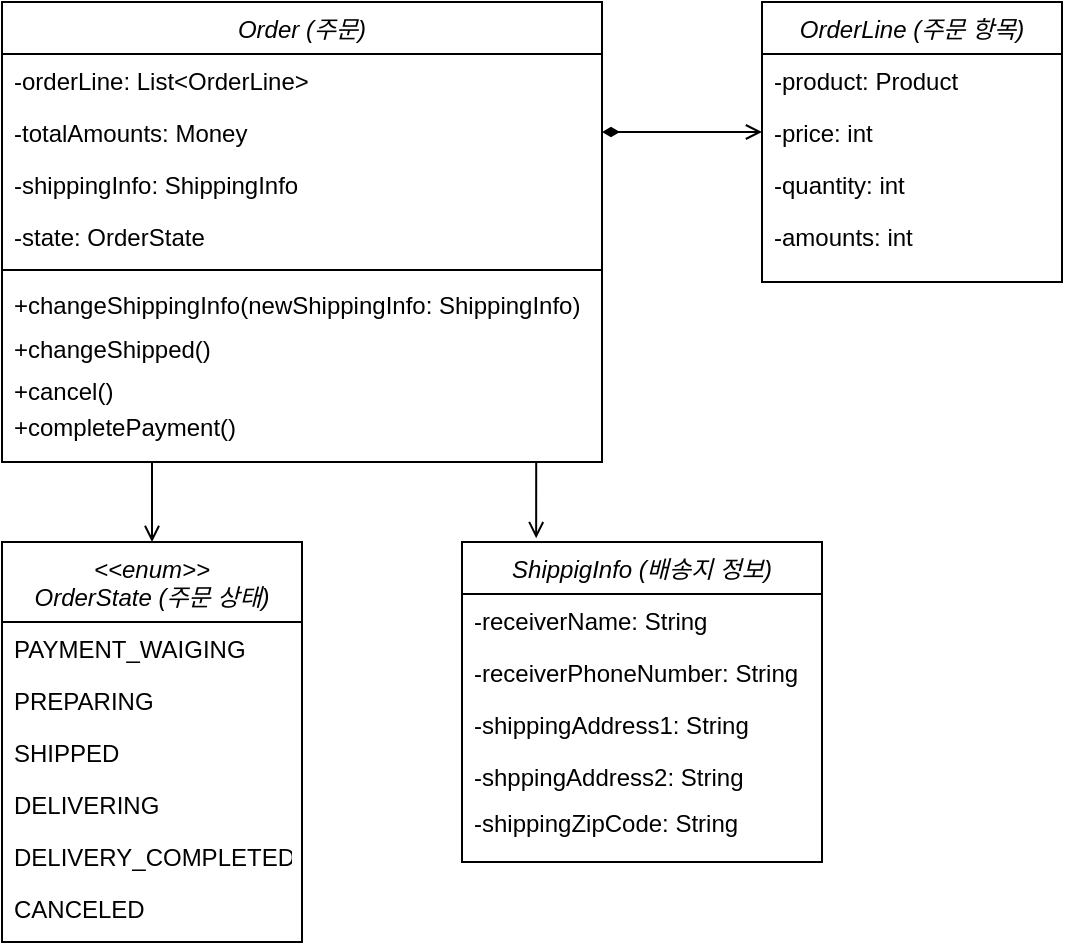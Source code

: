 <mxfile version="24.4.0" type="device">
  <diagram id="C5RBs43oDa-KdzZeNtuy" name="Page-1">
    <mxGraphModel dx="1181" dy="1054" grid="1" gridSize="10" guides="1" tooltips="1" connect="1" arrows="1" fold="1" page="1" pageScale="1" pageWidth="827" pageHeight="1169" math="0" shadow="0">
      <root>
        <mxCell id="WIyWlLk6GJQsqaUBKTNV-0" />
        <mxCell id="WIyWlLk6GJQsqaUBKTNV-1" parent="WIyWlLk6GJQsqaUBKTNV-0" />
        <mxCell id="PMZPoYJ93-papDTj7-Qg-37" style="edgeStyle=orthogonalEdgeStyle;rounded=0;orthogonalLoop=1;jettySize=auto;html=1;exitX=0.25;exitY=1;exitDx=0;exitDy=0;entryX=0.5;entryY=0;entryDx=0;entryDy=0;endArrow=open;endFill=0;" edge="1" parent="WIyWlLk6GJQsqaUBKTNV-1" source="PMZPoYJ93-papDTj7-Qg-0" target="PMZPoYJ93-papDTj7-Qg-28">
          <mxGeometry relative="1" as="geometry" />
        </mxCell>
        <mxCell id="PMZPoYJ93-papDTj7-Qg-0" value="Order (주문)" style="swimlane;fontStyle=2;align=center;verticalAlign=top;childLayout=stackLayout;horizontal=1;startSize=26;horizontalStack=0;resizeParent=1;resizeLast=0;collapsible=1;marginBottom=0;rounded=0;shadow=0;strokeWidth=1;" vertex="1" parent="WIyWlLk6GJQsqaUBKTNV-1">
          <mxGeometry x="60" y="140" width="300" height="230" as="geometry">
            <mxRectangle x="230" y="140" width="160" height="26" as="alternateBounds" />
          </mxGeometry>
        </mxCell>
        <mxCell id="PMZPoYJ93-papDTj7-Qg-1" value="-orderLine: List&lt;OrderLine&gt;" style="text;align=left;verticalAlign=top;spacingLeft=4;spacingRight=4;overflow=hidden;rotatable=0;points=[[0,0.5],[1,0.5]];portConstraint=eastwest;" vertex="1" parent="PMZPoYJ93-papDTj7-Qg-0">
          <mxGeometry y="26" width="300" height="26" as="geometry" />
        </mxCell>
        <mxCell id="PMZPoYJ93-papDTj7-Qg-2" value="-totalAmounts: Money" style="text;align=left;verticalAlign=top;spacingLeft=4;spacingRight=4;overflow=hidden;rotatable=0;points=[[0,0.5],[1,0.5]];portConstraint=eastwest;rounded=0;shadow=0;html=0;" vertex="1" parent="PMZPoYJ93-papDTj7-Qg-0">
          <mxGeometry y="52" width="300" height="26" as="geometry" />
        </mxCell>
        <mxCell id="PMZPoYJ93-papDTj7-Qg-3" value="-shippingInfo: ShippingInfo" style="text;align=left;verticalAlign=top;spacingLeft=4;spacingRight=4;overflow=hidden;rotatable=0;points=[[0,0.5],[1,0.5]];portConstraint=eastwest;rounded=0;shadow=0;html=0;" vertex="1" parent="PMZPoYJ93-papDTj7-Qg-0">
          <mxGeometry y="78" width="300" height="26" as="geometry" />
        </mxCell>
        <mxCell id="PMZPoYJ93-papDTj7-Qg-5" value="-state: OrderState" style="text;align=left;verticalAlign=top;spacingLeft=4;spacingRight=4;overflow=hidden;rotatable=0;points=[[0,0.5],[1,0.5]];portConstraint=eastwest;" vertex="1" parent="PMZPoYJ93-papDTj7-Qg-0">
          <mxGeometry y="104" width="300" height="26" as="geometry" />
        </mxCell>
        <mxCell id="PMZPoYJ93-papDTj7-Qg-4" value="" style="line;html=1;strokeWidth=1;align=left;verticalAlign=middle;spacingTop=-1;spacingLeft=3;spacingRight=3;rotatable=0;labelPosition=right;points=[];portConstraint=eastwest;" vertex="1" parent="PMZPoYJ93-papDTj7-Qg-0">
          <mxGeometry y="130" width="300" height="8" as="geometry" />
        </mxCell>
        <mxCell id="PMZPoYJ93-papDTj7-Qg-7" value="+changeShippingInfo(newShippingInfo: ShippingInfo)" style="text;align=left;verticalAlign=top;spacingLeft=4;spacingRight=4;overflow=hidden;rotatable=0;points=[[0,0.5],[1,0.5]];portConstraint=eastwest;" vertex="1" parent="PMZPoYJ93-papDTj7-Qg-0">
          <mxGeometry y="138" width="300" height="26" as="geometry" />
        </mxCell>
        <mxCell id="PMZPoYJ93-papDTj7-Qg-8" value="+changeShipped()" style="text;align=left;verticalAlign=top;spacingLeft=4;spacingRight=4;overflow=hidden;rotatable=0;points=[[0,0.5],[1,0.5]];portConstraint=eastwest;" vertex="1" parent="WIyWlLk6GJQsqaUBKTNV-1">
          <mxGeometry x="60" y="300" width="300" height="26" as="geometry" />
        </mxCell>
        <mxCell id="PMZPoYJ93-papDTj7-Qg-9" value="+cancel()" style="text;align=left;verticalAlign=top;spacingLeft=4;spacingRight=4;overflow=hidden;rotatable=0;points=[[0,0.5],[1,0.5]];portConstraint=eastwest;" vertex="1" parent="WIyWlLk6GJQsqaUBKTNV-1">
          <mxGeometry x="60" y="321" width="300" height="26" as="geometry" />
        </mxCell>
        <mxCell id="PMZPoYJ93-papDTj7-Qg-10" value="+completePayment()" style="text;align=left;verticalAlign=top;spacingLeft=4;spacingRight=4;overflow=hidden;rotatable=0;points=[[0,0.5],[1,0.5]];portConstraint=eastwest;" vertex="1" parent="WIyWlLk6GJQsqaUBKTNV-1">
          <mxGeometry x="60" y="339" width="300" height="26" as="geometry" />
        </mxCell>
        <mxCell id="PMZPoYJ93-papDTj7-Qg-11" value="OrderLine (주문 항목)" style="swimlane;fontStyle=2;align=center;verticalAlign=top;childLayout=stackLayout;horizontal=1;startSize=26;horizontalStack=0;resizeParent=1;resizeLast=0;collapsible=1;marginBottom=0;rounded=0;shadow=0;strokeWidth=1;" vertex="1" parent="WIyWlLk6GJQsqaUBKTNV-1">
          <mxGeometry x="440" y="140" width="150" height="140" as="geometry">
            <mxRectangle x="230" y="140" width="160" height="26" as="alternateBounds" />
          </mxGeometry>
        </mxCell>
        <mxCell id="PMZPoYJ93-papDTj7-Qg-12" value="-product: Product" style="text;align=left;verticalAlign=top;spacingLeft=4;spacingRight=4;overflow=hidden;rotatable=0;points=[[0,0.5],[1,0.5]];portConstraint=eastwest;" vertex="1" parent="PMZPoYJ93-papDTj7-Qg-11">
          <mxGeometry y="26" width="150" height="26" as="geometry" />
        </mxCell>
        <mxCell id="PMZPoYJ93-papDTj7-Qg-13" value="-price: int" style="text;align=left;verticalAlign=top;spacingLeft=4;spacingRight=4;overflow=hidden;rotatable=0;points=[[0,0.5],[1,0.5]];portConstraint=eastwest;rounded=0;shadow=0;html=0;" vertex="1" parent="PMZPoYJ93-papDTj7-Qg-11">
          <mxGeometry y="52" width="150" height="26" as="geometry" />
        </mxCell>
        <mxCell id="PMZPoYJ93-papDTj7-Qg-14" value="-quantity: int" style="text;align=left;verticalAlign=top;spacingLeft=4;spacingRight=4;overflow=hidden;rotatable=0;points=[[0,0.5],[1,0.5]];portConstraint=eastwest;rounded=0;shadow=0;html=0;" vertex="1" parent="PMZPoYJ93-papDTj7-Qg-11">
          <mxGeometry y="78" width="150" height="26" as="geometry" />
        </mxCell>
        <mxCell id="PMZPoYJ93-papDTj7-Qg-15" value="-amounts: int" style="text;align=left;verticalAlign=top;spacingLeft=4;spacingRight=4;overflow=hidden;rotatable=0;points=[[0,0.5],[1,0.5]];portConstraint=eastwest;" vertex="1" parent="PMZPoYJ93-papDTj7-Qg-11">
          <mxGeometry y="104" width="150" height="26" as="geometry" />
        </mxCell>
        <mxCell id="PMZPoYJ93-papDTj7-Qg-22" value="ShippigInfo (배송지 정보)" style="swimlane;fontStyle=2;align=center;verticalAlign=top;childLayout=stackLayout;horizontal=1;startSize=26;horizontalStack=0;resizeParent=1;resizeLast=0;collapsible=1;marginBottom=0;rounded=0;shadow=0;strokeWidth=1;" vertex="1" parent="WIyWlLk6GJQsqaUBKTNV-1">
          <mxGeometry x="290" y="410" width="180" height="160" as="geometry">
            <mxRectangle x="230" y="140" width="160" height="26" as="alternateBounds" />
          </mxGeometry>
        </mxCell>
        <mxCell id="PMZPoYJ93-papDTj7-Qg-23" value="-receiverName: String" style="text;align=left;verticalAlign=top;spacingLeft=4;spacingRight=4;overflow=hidden;rotatable=0;points=[[0,0.5],[1,0.5]];portConstraint=eastwest;" vertex="1" parent="PMZPoYJ93-papDTj7-Qg-22">
          <mxGeometry y="26" width="180" height="26" as="geometry" />
        </mxCell>
        <mxCell id="PMZPoYJ93-papDTj7-Qg-24" value="-receiverPhoneNumber: String" style="text;align=left;verticalAlign=top;spacingLeft=4;spacingRight=4;overflow=hidden;rotatable=0;points=[[0,0.5],[1,0.5]];portConstraint=eastwest;rounded=0;shadow=0;html=0;" vertex="1" parent="PMZPoYJ93-papDTj7-Qg-22">
          <mxGeometry y="52" width="180" height="26" as="geometry" />
        </mxCell>
        <mxCell id="PMZPoYJ93-papDTj7-Qg-25" value="-shippingAddress1: String" style="text;align=left;verticalAlign=top;spacingLeft=4;spacingRight=4;overflow=hidden;rotatable=0;points=[[0,0.5],[1,0.5]];portConstraint=eastwest;rounded=0;shadow=0;html=0;" vertex="1" parent="PMZPoYJ93-papDTj7-Qg-22">
          <mxGeometry y="78" width="180" height="26" as="geometry" />
        </mxCell>
        <mxCell id="PMZPoYJ93-papDTj7-Qg-26" value="-shppingAddress2: String" style="text;align=left;verticalAlign=top;spacingLeft=4;spacingRight=4;overflow=hidden;rotatable=0;points=[[0,0.5],[1,0.5]];portConstraint=eastwest;" vertex="1" parent="PMZPoYJ93-papDTj7-Qg-22">
          <mxGeometry y="104" width="180" height="26" as="geometry" />
        </mxCell>
        <mxCell id="PMZPoYJ93-papDTj7-Qg-27" value="-shippingZipCode: String" style="text;align=left;verticalAlign=top;spacingLeft=4;spacingRight=4;overflow=hidden;rotatable=0;points=[[0,0.5],[1,0.5]];portConstraint=eastwest;" vertex="1" parent="WIyWlLk6GJQsqaUBKTNV-1">
          <mxGeometry x="290" y="537" width="150" height="26" as="geometry" />
        </mxCell>
        <mxCell id="PMZPoYJ93-papDTj7-Qg-28" value="&lt;&lt;enum&gt;&gt;&#xa;OrderState (주문 상태)" style="swimlane;fontStyle=2;align=center;verticalAlign=top;childLayout=stackLayout;horizontal=1;startSize=40;horizontalStack=0;resizeParent=1;resizeLast=0;collapsible=1;marginBottom=0;rounded=0;shadow=0;strokeWidth=1;" vertex="1" parent="WIyWlLk6GJQsqaUBKTNV-1">
          <mxGeometry x="60" y="410" width="150" height="200" as="geometry">
            <mxRectangle x="230" y="140" width="160" height="26" as="alternateBounds" />
          </mxGeometry>
        </mxCell>
        <mxCell id="PMZPoYJ93-papDTj7-Qg-29" value="PAYMENT_WAIGING" style="text;align=left;verticalAlign=top;spacingLeft=4;spacingRight=4;overflow=hidden;rotatable=0;points=[[0,0.5],[1,0.5]];portConstraint=eastwest;" vertex="1" parent="PMZPoYJ93-papDTj7-Qg-28">
          <mxGeometry y="40" width="150" height="26" as="geometry" />
        </mxCell>
        <mxCell id="PMZPoYJ93-papDTj7-Qg-30" value="PREPARING" style="text;align=left;verticalAlign=top;spacingLeft=4;spacingRight=4;overflow=hidden;rotatable=0;points=[[0,0.5],[1,0.5]];portConstraint=eastwest;rounded=0;shadow=0;html=0;" vertex="1" parent="PMZPoYJ93-papDTj7-Qg-28">
          <mxGeometry y="66" width="150" height="26" as="geometry" />
        </mxCell>
        <mxCell id="PMZPoYJ93-papDTj7-Qg-31" value="SHIPPED" style="text;align=left;verticalAlign=top;spacingLeft=4;spacingRight=4;overflow=hidden;rotatable=0;points=[[0,0.5],[1,0.5]];portConstraint=eastwest;rounded=0;shadow=0;html=0;" vertex="1" parent="PMZPoYJ93-papDTj7-Qg-28">
          <mxGeometry y="92" width="150" height="26" as="geometry" />
        </mxCell>
        <mxCell id="PMZPoYJ93-papDTj7-Qg-32" value="DELIVERING" style="text;align=left;verticalAlign=top;spacingLeft=4;spacingRight=4;overflow=hidden;rotatable=0;points=[[0,0.5],[1,0.5]];portConstraint=eastwest;" vertex="1" parent="PMZPoYJ93-papDTj7-Qg-28">
          <mxGeometry y="118" width="150" height="26" as="geometry" />
        </mxCell>
        <mxCell id="PMZPoYJ93-papDTj7-Qg-34" value="DELIVERY_COMPLETED" style="text;align=left;verticalAlign=top;spacingLeft=4;spacingRight=4;overflow=hidden;rotatable=0;points=[[0,0.5],[1,0.5]];portConstraint=eastwest;" vertex="1" parent="PMZPoYJ93-papDTj7-Qg-28">
          <mxGeometry y="144" width="150" height="26" as="geometry" />
        </mxCell>
        <mxCell id="PMZPoYJ93-papDTj7-Qg-35" value="CANCELED" style="text;align=left;verticalAlign=top;spacingLeft=4;spacingRight=4;overflow=hidden;rotatable=0;points=[[0,0.5],[1,0.5]];portConstraint=eastwest;" vertex="1" parent="PMZPoYJ93-papDTj7-Qg-28">
          <mxGeometry y="170" width="150" height="26" as="geometry" />
        </mxCell>
        <mxCell id="PMZPoYJ93-papDTj7-Qg-39" style="edgeStyle=orthogonalEdgeStyle;rounded=0;orthogonalLoop=1;jettySize=auto;html=1;exitX=0.75;exitY=1;exitDx=0;exitDy=0;entryX=0.206;entryY=-0.012;entryDx=0;entryDy=0;entryPerimeter=0;endArrow=open;endFill=0;" edge="1" parent="WIyWlLk6GJQsqaUBKTNV-1" source="PMZPoYJ93-papDTj7-Qg-0" target="PMZPoYJ93-papDTj7-Qg-22">
          <mxGeometry relative="1" as="geometry">
            <Array as="points">
              <mxPoint x="327" y="370" />
            </Array>
          </mxGeometry>
        </mxCell>
        <mxCell id="PMZPoYJ93-papDTj7-Qg-41" style="edgeStyle=orthogonalEdgeStyle;rounded=0;orthogonalLoop=1;jettySize=auto;html=1;entryX=0;entryY=0.5;entryDx=0;entryDy=0;endArrow=open;endFill=0;startArrow=diamondThin;startFill=1;" edge="1" parent="WIyWlLk6GJQsqaUBKTNV-1" source="PMZPoYJ93-papDTj7-Qg-2" target="PMZPoYJ93-papDTj7-Qg-13">
          <mxGeometry relative="1" as="geometry" />
        </mxCell>
      </root>
    </mxGraphModel>
  </diagram>
</mxfile>
